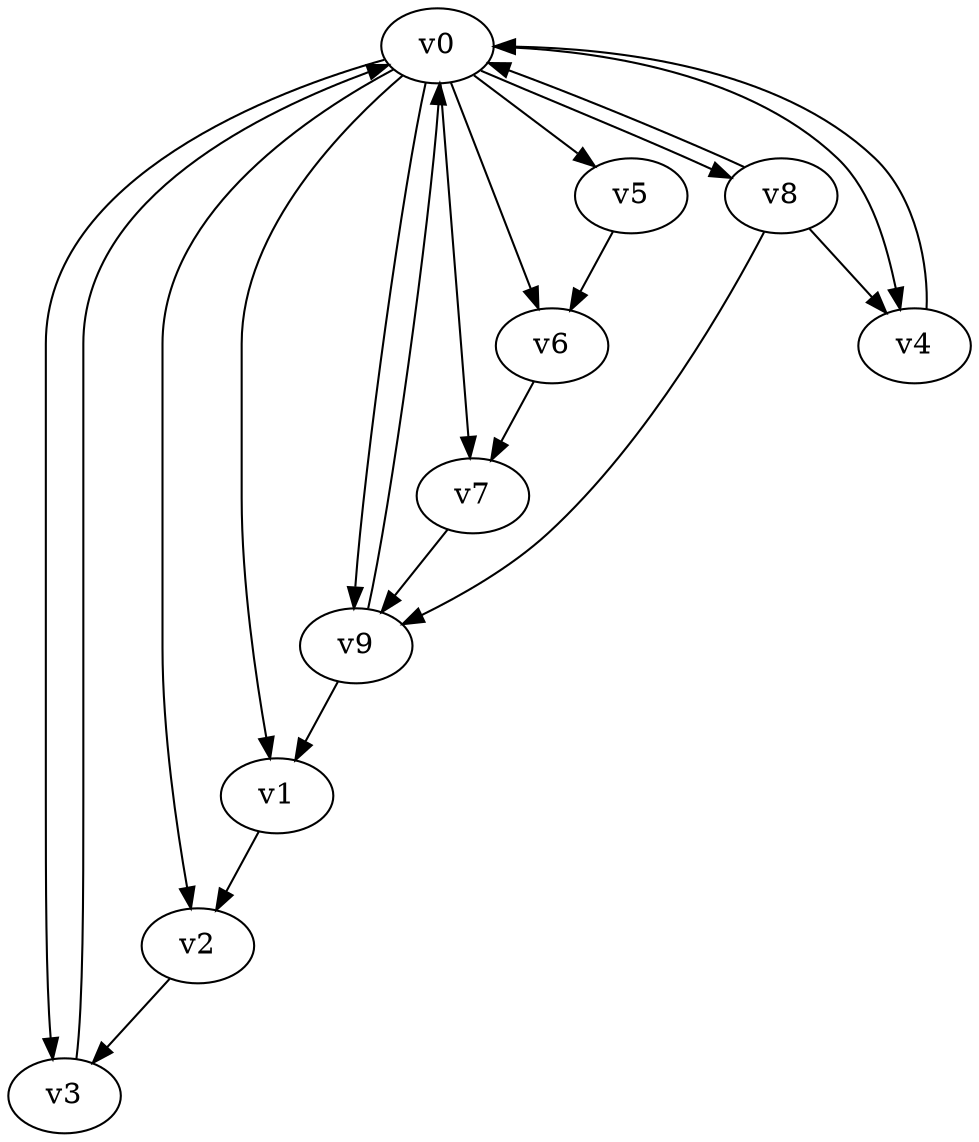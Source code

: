 digraph test009 {
    v0 [name="v0", player=0, priority=7];
    v1 [name="v1", player=0, priority=4];
    v2 [name="v2", player=0, priority=0];
    v3 [name="v3", player=1, priority=7];
    v4 [name="v4", player=1, priority=6];
    v5 [name="v5", player=0, priority=20];
    v6 [name="v6", player=1, priority=5];
    v7 [name="v7", player=0, priority=11];
    v8 [name="v8", player=1, priority=20];
    v9 [name="v9", player=1, priority=10];
    v0 -> v1;
    v0 -> v7;
    v9 -> v0;
    v4 -> v0;
    v0 -> v4;
    v1 -> v2;
    v8 -> v4;
    v0 -> v3;
    v0 -> v9;
    v8 -> v0;
    v3 -> v0;
    v0 -> v6;
    v0 -> v2;
    v8 -> v9;
    v5 -> v6;
    v0 -> v5;
    v0 -> v8;
    v9 -> v1;
    v2 -> v3;
    v6 -> v7;
    v7 -> v9;
}